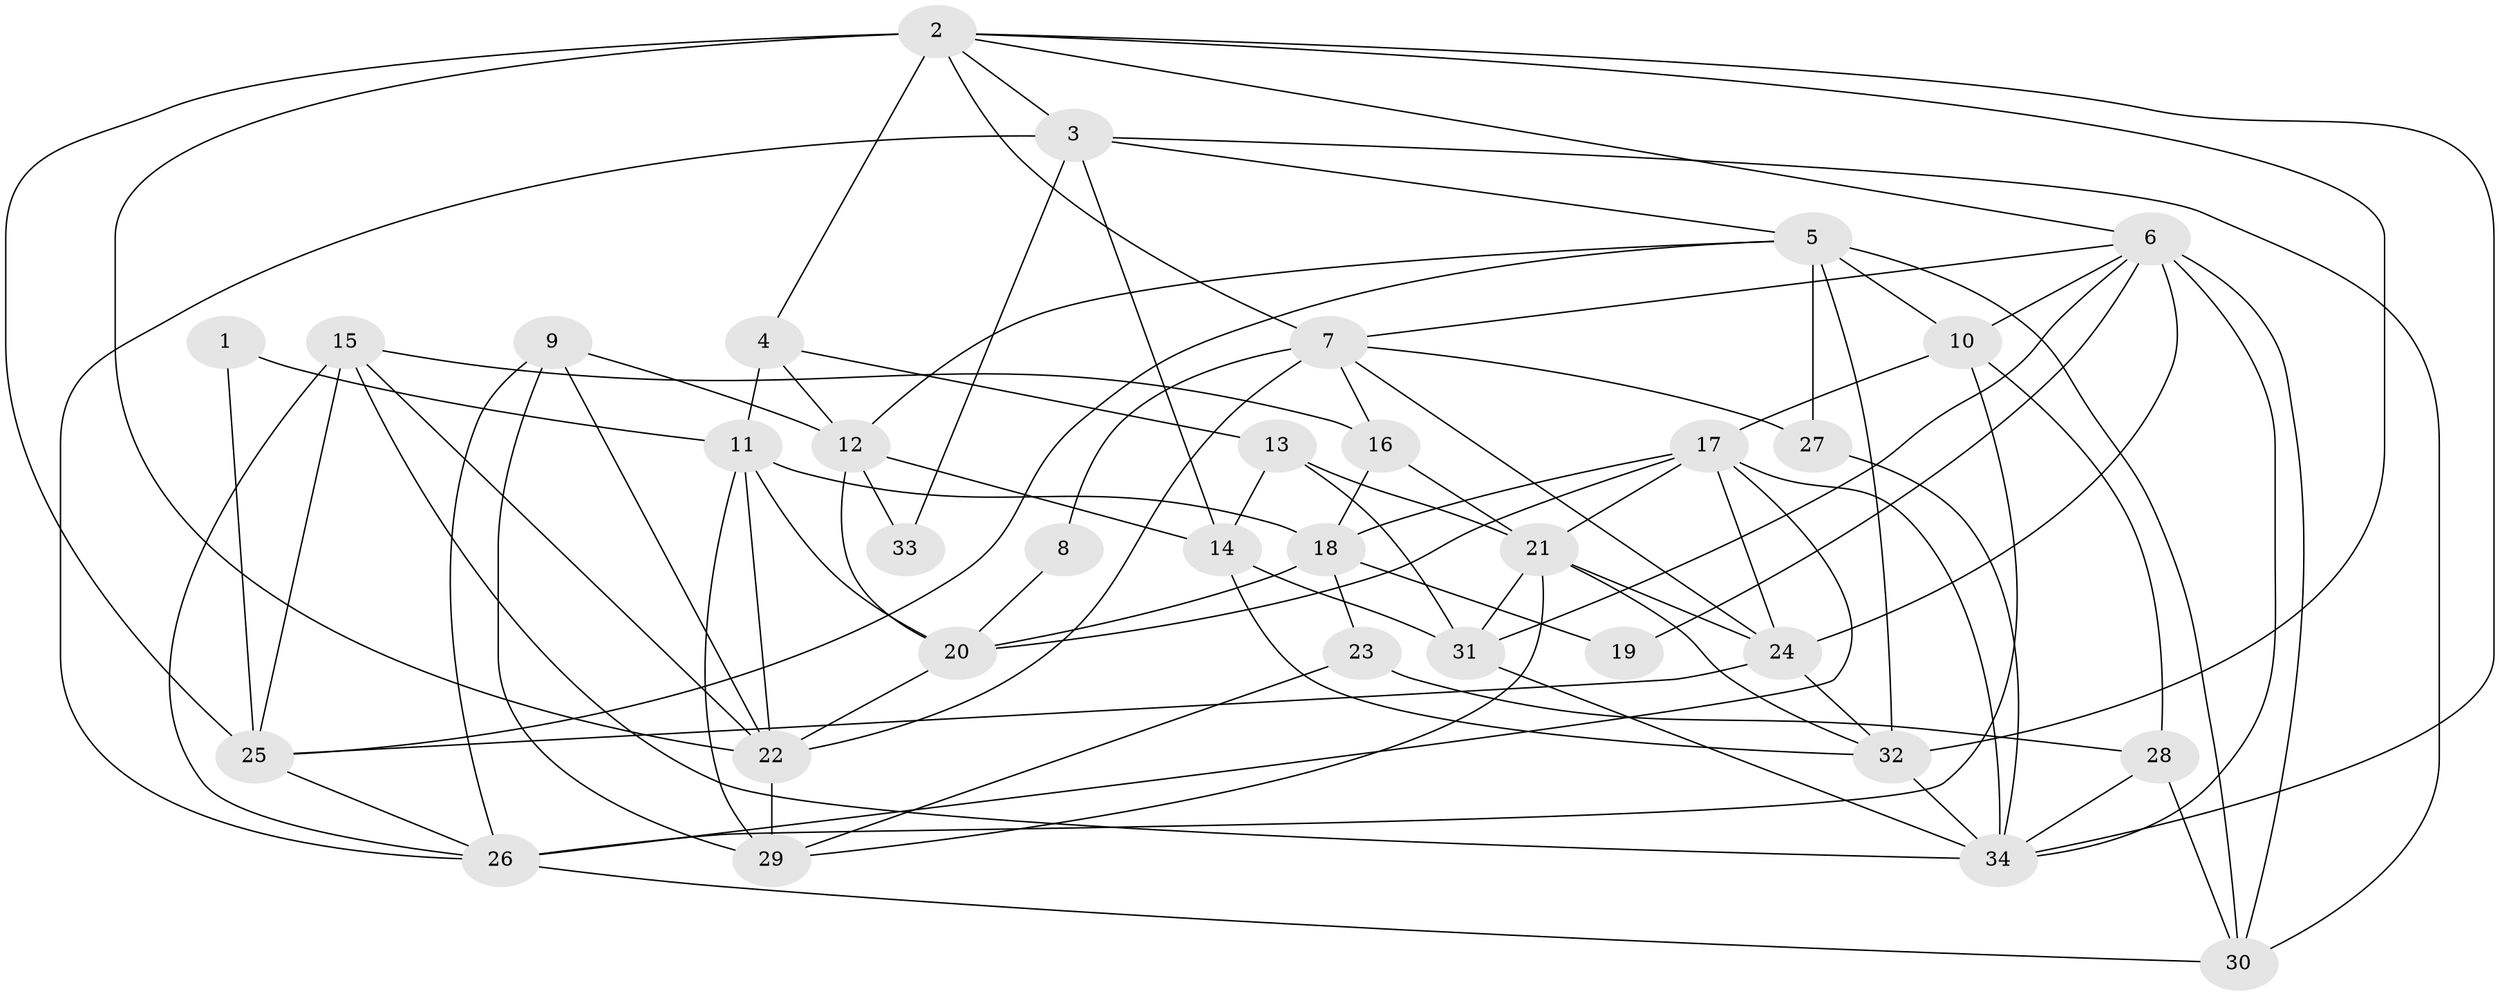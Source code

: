 // original degree distribution, {4: 0.29850746268656714, 5: 0.13432835820895522, 6: 0.1044776119402985, 2: 0.14925373134328357, 3: 0.2537313432835821, 7: 0.029850746268656716, 8: 0.029850746268656716}
// Generated by graph-tools (version 1.1) at 2025/02/03/09/25 03:02:09]
// undirected, 34 vertices, 89 edges
graph export_dot {
graph [start="1"]
  node [color=gray90,style=filled];
  1;
  2;
  3;
  4;
  5;
  6;
  7;
  8;
  9;
  10;
  11;
  12;
  13;
  14;
  15;
  16;
  17;
  18;
  19;
  20;
  21;
  22;
  23;
  24;
  25;
  26;
  27;
  28;
  29;
  30;
  31;
  32;
  33;
  34;
  1 -- 11 [weight=1.0];
  1 -- 25 [weight=1.0];
  2 -- 3 [weight=1.0];
  2 -- 4 [weight=2.0];
  2 -- 6 [weight=1.0];
  2 -- 7 [weight=2.0];
  2 -- 22 [weight=1.0];
  2 -- 25 [weight=1.0];
  2 -- 32 [weight=2.0];
  2 -- 34 [weight=1.0];
  3 -- 5 [weight=1.0];
  3 -- 14 [weight=1.0];
  3 -- 26 [weight=1.0];
  3 -- 30 [weight=1.0];
  3 -- 33 [weight=1.0];
  4 -- 11 [weight=1.0];
  4 -- 12 [weight=1.0];
  4 -- 13 [weight=1.0];
  5 -- 10 [weight=1.0];
  5 -- 12 [weight=1.0];
  5 -- 25 [weight=1.0];
  5 -- 27 [weight=1.0];
  5 -- 30 [weight=1.0];
  5 -- 32 [weight=1.0];
  6 -- 7 [weight=1.0];
  6 -- 10 [weight=1.0];
  6 -- 19 [weight=1.0];
  6 -- 24 [weight=1.0];
  6 -- 30 [weight=2.0];
  6 -- 31 [weight=1.0];
  6 -- 34 [weight=1.0];
  7 -- 8 [weight=1.0];
  7 -- 16 [weight=1.0];
  7 -- 22 [weight=1.0];
  7 -- 24 [weight=1.0];
  7 -- 27 [weight=1.0];
  8 -- 20 [weight=1.0];
  9 -- 12 [weight=1.0];
  9 -- 22 [weight=1.0];
  9 -- 26 [weight=1.0];
  9 -- 29 [weight=1.0];
  10 -- 17 [weight=1.0];
  10 -- 26 [weight=1.0];
  10 -- 28 [weight=1.0];
  11 -- 18 [weight=2.0];
  11 -- 20 [weight=1.0];
  11 -- 22 [weight=2.0];
  11 -- 29 [weight=1.0];
  12 -- 14 [weight=1.0];
  12 -- 20 [weight=1.0];
  12 -- 33 [weight=1.0];
  13 -- 14 [weight=1.0];
  13 -- 21 [weight=1.0];
  13 -- 31 [weight=1.0];
  14 -- 31 [weight=1.0];
  14 -- 32 [weight=1.0];
  15 -- 16 [weight=1.0];
  15 -- 22 [weight=1.0];
  15 -- 25 [weight=1.0];
  15 -- 26 [weight=2.0];
  15 -- 34 [weight=1.0];
  16 -- 18 [weight=1.0];
  16 -- 21 [weight=1.0];
  17 -- 18 [weight=1.0];
  17 -- 20 [weight=1.0];
  17 -- 21 [weight=1.0];
  17 -- 24 [weight=1.0];
  17 -- 26 [weight=2.0];
  17 -- 34 [weight=1.0];
  18 -- 19 [weight=2.0];
  18 -- 20 [weight=1.0];
  18 -- 23 [weight=1.0];
  20 -- 22 [weight=1.0];
  21 -- 24 [weight=1.0];
  21 -- 29 [weight=1.0];
  21 -- 31 [weight=1.0];
  21 -- 32 [weight=1.0];
  22 -- 29 [weight=1.0];
  23 -- 28 [weight=1.0];
  23 -- 29 [weight=1.0];
  24 -- 25 [weight=1.0];
  24 -- 32 [weight=1.0];
  25 -- 26 [weight=1.0];
  26 -- 30 [weight=2.0];
  27 -- 34 [weight=1.0];
  28 -- 30 [weight=1.0];
  28 -- 34 [weight=1.0];
  31 -- 34 [weight=1.0];
  32 -- 34 [weight=1.0];
}
